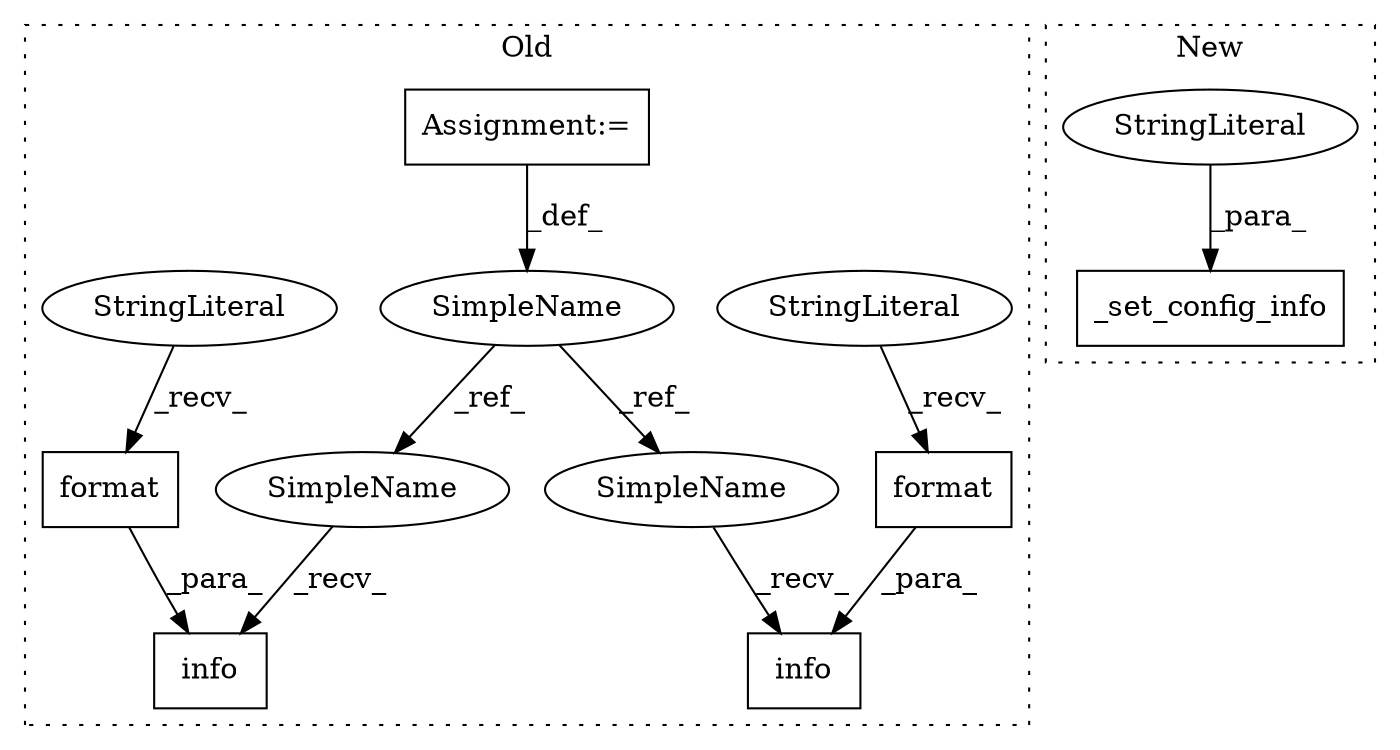 digraph G {
subgraph cluster0 {
1 [label="info" a="32" s="9718,9895" l="5,1" shape="box"];
3 [label="SimpleName" a="42" s="9430" l="6" shape="ellipse"];
4 [label="info" a="32" s="10048,10228" l="5,1" shape="box"];
6 [label="Assignment:=" a="7" s="9430" l="6" shape="box"];
7 [label="format" a="32" s="10185,10227" l="7,1" shape="box"];
8 [label="StringLiteral" a="45" s="10053" l="131" shape="ellipse"];
9 [label="format" a="32" s="9852,9894" l="7,1" shape="box"];
10 [label="StringLiteral" a="45" s="9723" l="128" shape="ellipse"];
11 [label="SimpleName" a="42" s="9711" l="6" shape="ellipse"];
12 [label="SimpleName" a="42" s="10041" l="6" shape="ellipse"];
label = "Old";
style="dotted";
}
subgraph cluster1 {
2 [label="_set_config_info" a="32" s="15816,15840" l="17,1" shape="box"];
5 [label="StringLiteral" a="45" s="15833" l="7" shape="ellipse"];
label = "New";
style="dotted";
}
3 -> 12 [label="_ref_"];
3 -> 11 [label="_ref_"];
5 -> 2 [label="_para_"];
6 -> 3 [label="_def_"];
7 -> 4 [label="_para_"];
8 -> 7 [label="_recv_"];
9 -> 1 [label="_para_"];
10 -> 9 [label="_recv_"];
11 -> 1 [label="_recv_"];
12 -> 4 [label="_recv_"];
}